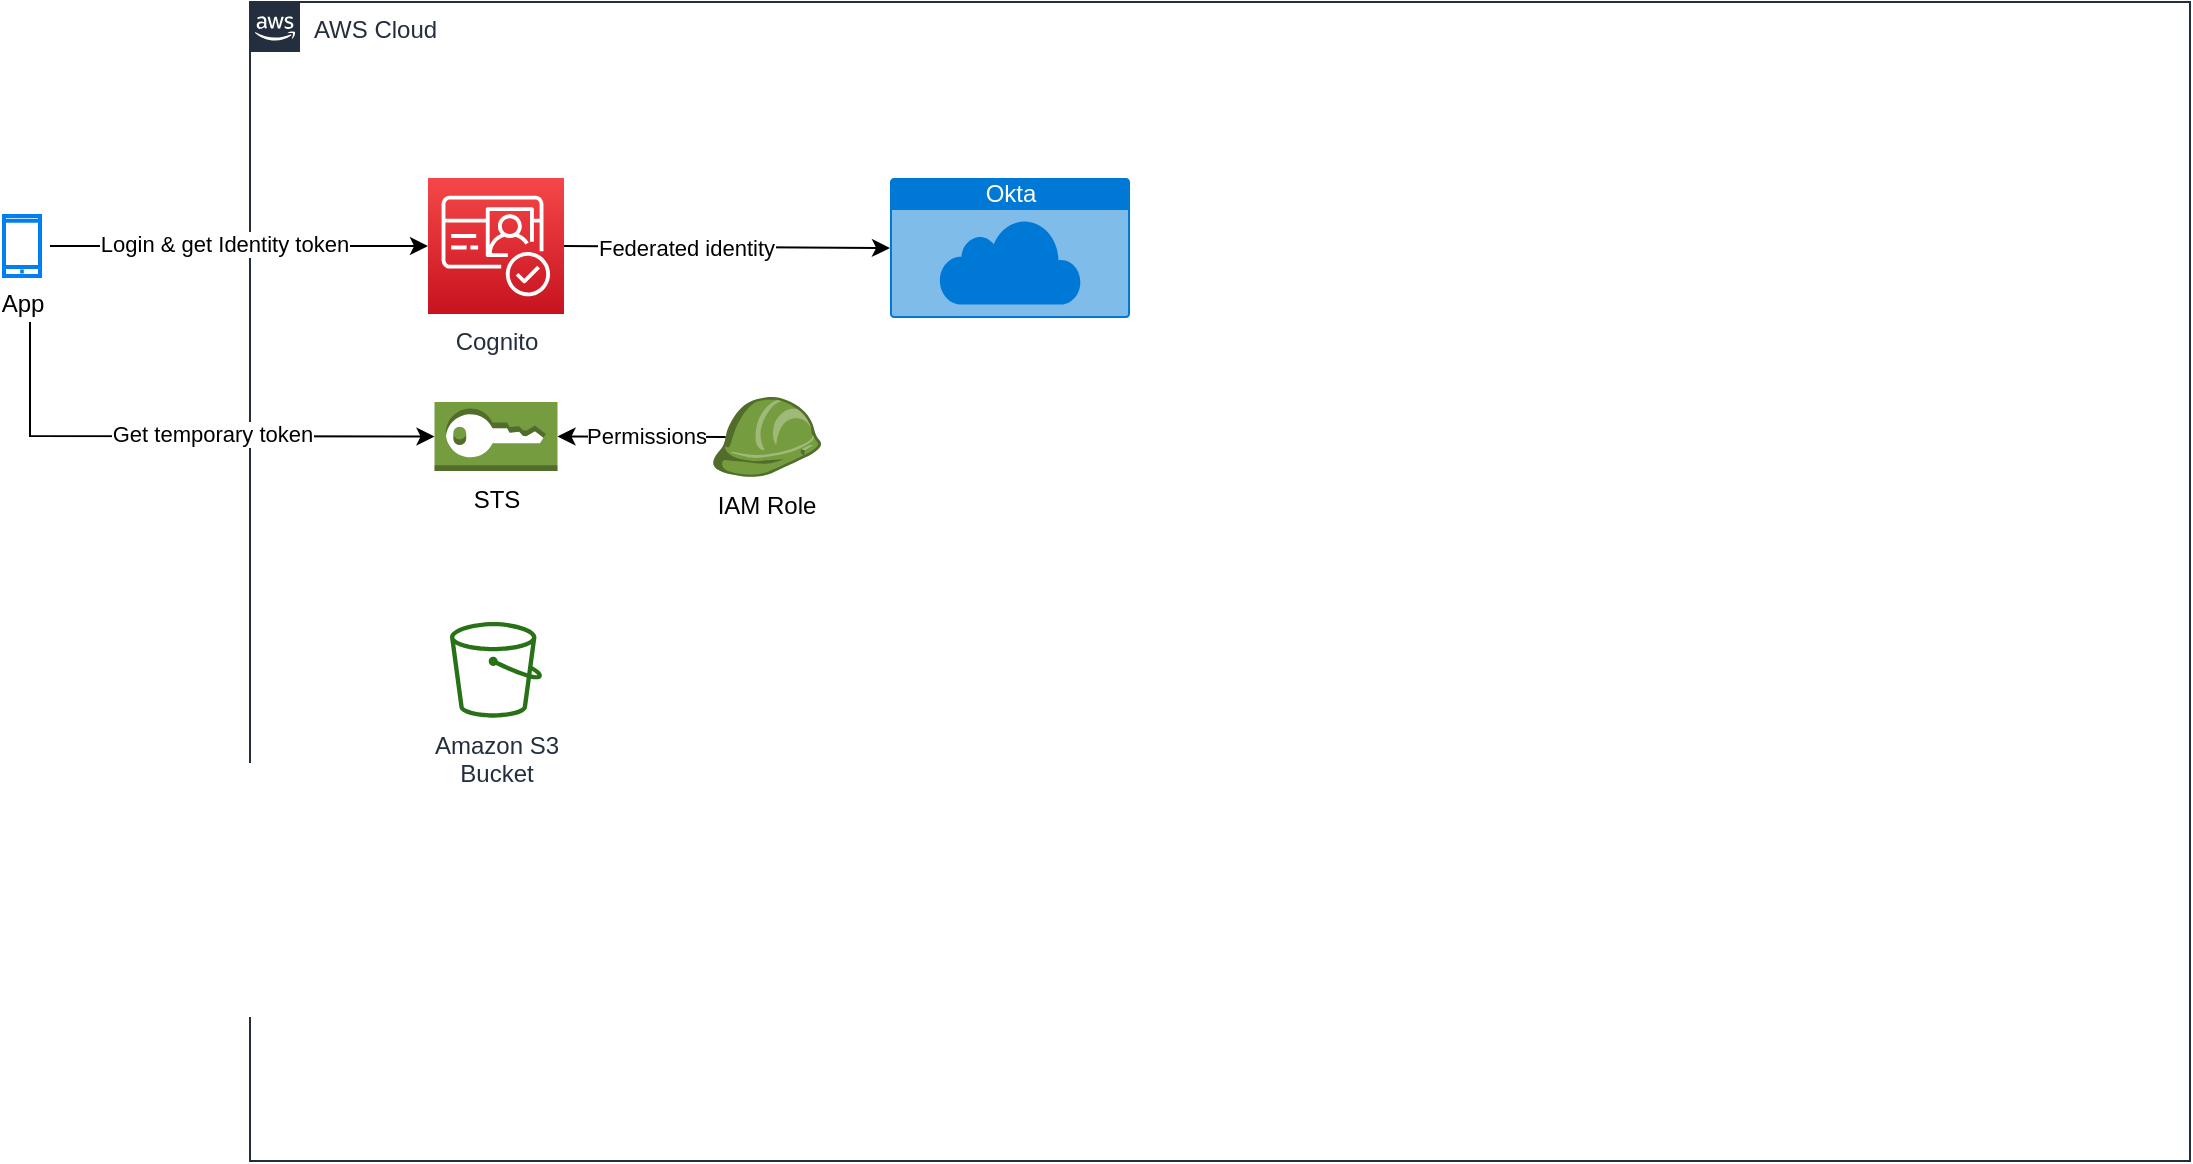 <mxfile version="20.3.6" type="github">
  <diagram id="Ht1M8jgEwFfnCIfOTk4-" name="Page-1">
    <mxGraphModel dx="1186" dy="1566" grid="1" gridSize="10" guides="1" tooltips="1" connect="1" arrows="1" fold="1" page="1" pageScale="1" pageWidth="1169" pageHeight="827" math="0" shadow="0">
      <root>
        <mxCell id="0" />
        <mxCell id="1" parent="0" />
        <mxCell id="UEzPUAAOIrF-is8g5C7q-175" value="AWS Cloud" style="points=[[0,0],[0.25,0],[0.5,0],[0.75,0],[1,0],[1,0.25],[1,0.5],[1,0.75],[1,1],[0.75,1],[0.5,1],[0.25,1],[0,1],[0,0.75],[0,0.5],[0,0.25]];outlineConnect=0;gradientColor=none;html=1;whiteSpace=wrap;fontSize=12;fontStyle=0;shape=mxgraph.aws4.group;grIcon=mxgraph.aws4.group_aws_cloud_alt;strokeColor=#232F3E;fillColor=none;verticalAlign=top;align=left;spacingLeft=30;fontColor=#232F3E;dashed=0;labelBackgroundColor=#ffffff;container=1;pointerEvents=0;collapsible=0;recursiveResize=0;" parent="1" vertex="1">
          <mxGeometry x="180" y="-760" width="970" height="579.5" as="geometry" />
        </mxCell>
        <mxCell id="UEzPUAAOIrF-is8g5C7q-177" value="Amazon S3&lt;br&gt;Bucket&lt;br&gt;" style="outlineConnect=0;fontColor=#232F3E;gradientColor=none;fillColor=#277116;strokeColor=none;dashed=0;verticalLabelPosition=bottom;verticalAlign=top;align=center;html=1;fontSize=12;fontStyle=0;aspect=fixed;pointerEvents=1;shape=mxgraph.aws4.bucket;labelBackgroundColor=#ffffff;" parent="UEzPUAAOIrF-is8g5C7q-175" vertex="1">
          <mxGeometry x="100" y="310" width="46" height="47.84" as="geometry" />
        </mxCell>
        <mxCell id="2PWywRzI_pJvUjOUBQNe-2" value="Cognito" style="sketch=0;points=[[0,0,0],[0.25,0,0],[0.5,0,0],[0.75,0,0],[1,0,0],[0,1,0],[0.25,1,0],[0.5,1,0],[0.75,1,0],[1,1,0],[0,0.25,0],[0,0.5,0],[0,0.75,0],[1,0.25,0],[1,0.5,0],[1,0.75,0]];outlineConnect=0;fontColor=#232F3E;gradientColor=#F54749;gradientDirection=north;fillColor=#C7131F;strokeColor=#ffffff;dashed=0;verticalLabelPosition=bottom;verticalAlign=top;align=center;html=1;fontSize=12;fontStyle=0;aspect=fixed;shape=mxgraph.aws4.resourceIcon;resIcon=mxgraph.aws4.cognito;" parent="UEzPUAAOIrF-is8g5C7q-175" vertex="1">
          <mxGeometry x="89" y="88" width="68" height="68" as="geometry" />
        </mxCell>
        <mxCell id="2PWywRzI_pJvUjOUBQNe-3" value="Okta" style="html=1;strokeColor=none;fillColor=#0079D6;labelPosition=center;verticalLabelPosition=middle;verticalAlign=top;align=center;fontSize=12;outlineConnect=0;spacingTop=-6;fontColor=#FFFFFF;sketch=0;shape=mxgraph.sitemap.cloud;" parent="UEzPUAAOIrF-is8g5C7q-175" vertex="1">
          <mxGeometry x="320" y="88" width="120" height="70" as="geometry" />
        </mxCell>
        <mxCell id="2PWywRzI_pJvUjOUBQNe-4" value="STS" style="outlineConnect=0;dashed=0;verticalLabelPosition=bottom;verticalAlign=top;align=center;html=1;shape=mxgraph.aws3.sts;fillColor=#759C3E;gradientColor=none;" parent="UEzPUAAOIrF-is8g5C7q-175" vertex="1">
          <mxGeometry x="92.25" y="200" width="61.5" height="34.5" as="geometry" />
        </mxCell>
        <mxCell id="2PWywRzI_pJvUjOUBQNe-5" value="" style="endArrow=classic;html=1;rounded=0;exitX=1;exitY=0.5;exitDx=0;exitDy=0;exitPerimeter=0;entryX=0;entryY=0.5;entryDx=0;entryDy=0;entryPerimeter=0;" parent="UEzPUAAOIrF-is8g5C7q-175" source="2PWywRzI_pJvUjOUBQNe-2" target="2PWywRzI_pJvUjOUBQNe-3" edge="1">
          <mxGeometry width="50" height="50" relative="1" as="geometry">
            <mxPoint x="250" y="310" as="sourcePoint" />
            <mxPoint x="300" y="260" as="targetPoint" />
          </mxGeometry>
        </mxCell>
        <mxCell id="2PWywRzI_pJvUjOUBQNe-6" value="Federated identity" style="edgeLabel;html=1;align=center;verticalAlign=middle;resizable=0;points=[];" parent="2PWywRzI_pJvUjOUBQNe-5" vertex="1" connectable="0">
          <mxGeometry x="-0.252" relative="1" as="geometry">
            <mxPoint as="offset" />
          </mxGeometry>
        </mxCell>
        <mxCell id="2PWywRzI_pJvUjOUBQNe-12" value="IAM Role" style="outlineConnect=0;dashed=0;verticalLabelPosition=bottom;verticalAlign=top;align=center;html=1;shape=mxgraph.aws3.role;fillColor=#759C3E;gradientColor=none;" parent="UEzPUAAOIrF-is8g5C7q-175" vertex="1">
          <mxGeometry x="231" y="197.5" width="54.5" height="40" as="geometry" />
        </mxCell>
        <mxCell id="2PWywRzI_pJvUjOUBQNe-13" value="" style="endArrow=classic;html=1;rounded=0;exitX=0.125;exitY=0.5;exitDx=0;exitDy=0;exitPerimeter=0;entryX=1;entryY=0.5;entryDx=0;entryDy=0;entryPerimeter=0;" parent="UEzPUAAOIrF-is8g5C7q-175" source="2PWywRzI_pJvUjOUBQNe-12" target="2PWywRzI_pJvUjOUBQNe-4" edge="1">
          <mxGeometry width="50" height="50" relative="1" as="geometry">
            <mxPoint x="130" y="310" as="sourcePoint" />
            <mxPoint x="180" y="260" as="targetPoint" />
          </mxGeometry>
        </mxCell>
        <mxCell id="2PWywRzI_pJvUjOUBQNe-14" value="Permissions" style="edgeLabel;html=1;align=center;verticalAlign=middle;resizable=0;points=[];" parent="2PWywRzI_pJvUjOUBQNe-13" vertex="1" connectable="0">
          <mxGeometry x="0.145" y="-1" relative="1" as="geometry">
            <mxPoint x="8" as="offset" />
          </mxGeometry>
        </mxCell>
        <mxCell id="2PWywRzI_pJvUjOUBQNe-7" value="App" style="html=1;verticalLabelPosition=bottom;align=center;labelBackgroundColor=#ffffff;verticalAlign=top;strokeWidth=2;strokeColor=#0080F0;shadow=0;dashed=0;shape=mxgraph.ios7.icons.smartphone;" parent="1" vertex="1">
          <mxGeometry x="57" y="-653" width="18" height="30" as="geometry" />
        </mxCell>
        <mxCell id="2PWywRzI_pJvUjOUBQNe-8" value="" style="endArrow=classic;html=1;rounded=0;entryX=0;entryY=0.5;entryDx=0;entryDy=0;entryPerimeter=0;" parent="1" target="2PWywRzI_pJvUjOUBQNe-2" edge="1">
          <mxGeometry width="50" height="50" relative="1" as="geometry">
            <mxPoint x="80" y="-638" as="sourcePoint" />
            <mxPoint x="180" y="-660" as="targetPoint" />
          </mxGeometry>
        </mxCell>
        <mxCell id="2PWywRzI_pJvUjOUBQNe-9" value="Login &amp;amp; get Identity token" style="edgeLabel;html=1;align=center;verticalAlign=middle;resizable=0;points=[];" parent="2PWywRzI_pJvUjOUBQNe-8" vertex="1" connectable="0">
          <mxGeometry x="-0.243" y="1" relative="1" as="geometry">
            <mxPoint x="15" as="offset" />
          </mxGeometry>
        </mxCell>
        <mxCell id="2PWywRzI_pJvUjOUBQNe-10" value="" style="endArrow=classic;html=1;rounded=0;entryX=0;entryY=0.5;entryDx=0;entryDy=0;entryPerimeter=0;" parent="1" target="2PWywRzI_pJvUjOUBQNe-4" edge="1">
          <mxGeometry width="50" height="50" relative="1" as="geometry">
            <mxPoint x="70" y="-600" as="sourcePoint" />
            <mxPoint x="140" y="-590" as="targetPoint" />
            <Array as="points">
              <mxPoint x="70" y="-543" />
            </Array>
          </mxGeometry>
        </mxCell>
        <mxCell id="2PWywRzI_pJvUjOUBQNe-11" value="Get temporary token" style="edgeLabel;html=1;align=center;verticalAlign=middle;resizable=0;points=[];" parent="2PWywRzI_pJvUjOUBQNe-10" vertex="1" connectable="0">
          <mxGeometry x="0.142" y="1" relative="1" as="geometry">
            <mxPoint as="offset" />
          </mxGeometry>
        </mxCell>
      </root>
    </mxGraphModel>
  </diagram>
</mxfile>

